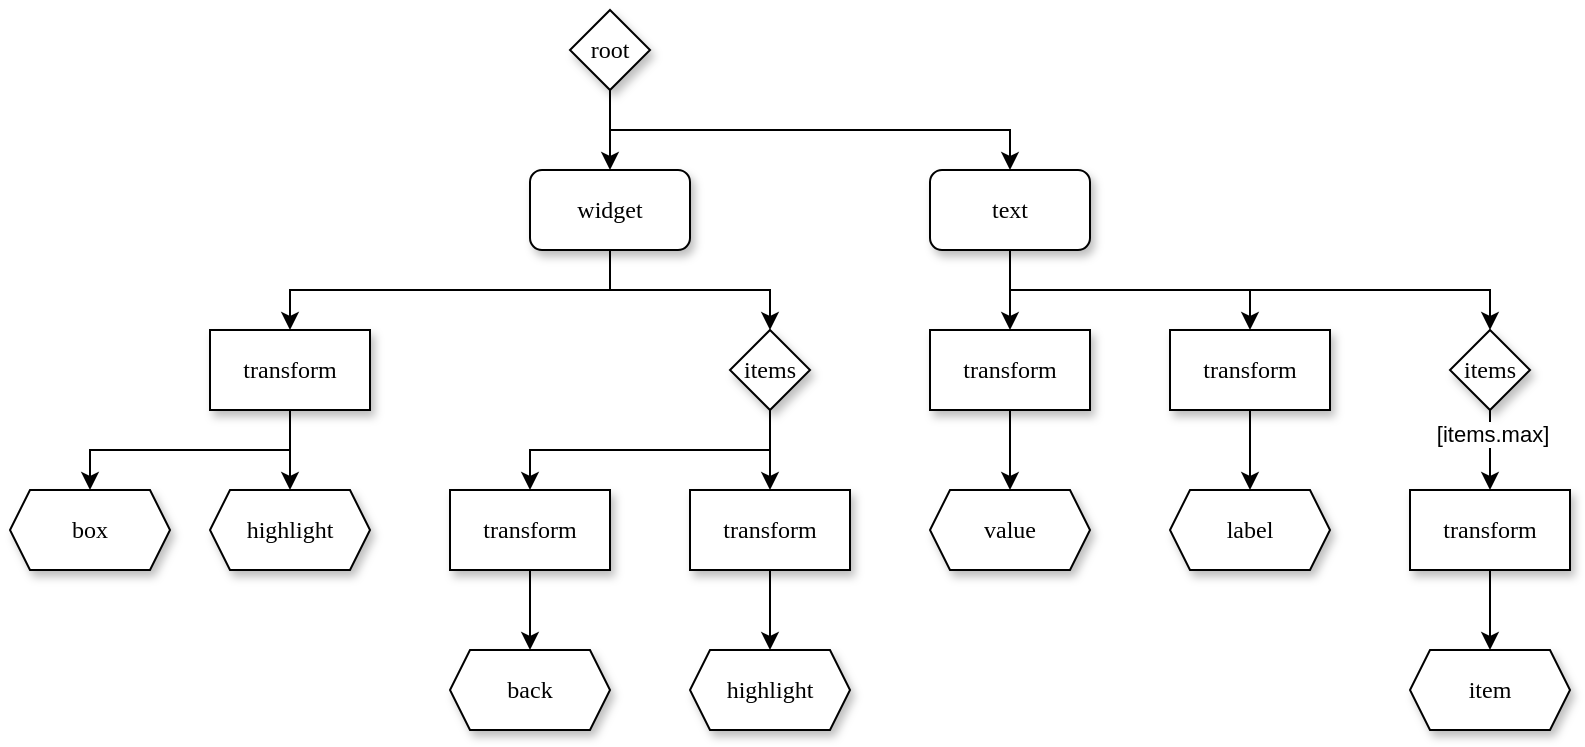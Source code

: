 <mxfile>
    <diagram id="cD52tqRjU22jmfu8s6Lm" name="Page-1">
        <mxGraphModel dx="1675" dy="438" grid="1" gridSize="10" guides="1" tooltips="1" connect="1" arrows="1" fold="1" page="1" pageScale="1" pageWidth="850" pageHeight="1100" math="0" shadow="0">
            <root>
                <mxCell id="0"/>
                <mxCell id="1" parent="0"/>
                <mxCell id="181" style="edgeStyle=none;html=1;entryX=0.5;entryY=0;entryDx=0;entryDy=0;fontFamily=Lucida Console;rounded=0;" parent="1" target="201" edge="1">
                    <mxGeometry relative="1" as="geometry">
                        <mxPoint x="-160" y="220" as="sourcePoint"/>
                        <mxPoint x="-260" y="220" as="targetPoint"/>
                        <Array as="points">
                            <mxPoint x="-260" y="220"/>
                        </Array>
                    </mxGeometry>
                </mxCell>
                <mxCell id="182" style="edgeStyle=none;html=1;exitX=0.5;exitY=1;exitDx=0;exitDy=0;entryX=0.5;entryY=0;entryDx=0;entryDy=0;fontFamily=Lucida Console;" parent="1" source="174" target="202" edge="1">
                    <mxGeometry relative="1" as="geometry">
                        <mxPoint x="-160" y="220" as="targetPoint"/>
                    </mxGeometry>
                </mxCell>
                <mxCell id="174" value="transform" style="rounded=0;whiteSpace=wrap;html=1;shadow=1;fontFamily=Lucida Console;" parent="1" vertex="1">
                    <mxGeometry x="-200" y="160" width="80" height="40" as="geometry"/>
                </mxCell>
                <mxCell id="184" style="edgeStyle=none;html=1;exitX=0.5;exitY=1;exitDx=0;exitDy=0;entryX=0.5;entryY=0;entryDx=0;entryDy=0;fontFamily=Lucida Console;" parent="1" source="176" target="204" edge="1">
                    <mxGeometry relative="1" as="geometry">
                        <mxPoint x="200" y="220" as="targetPoint"/>
                    </mxGeometry>
                </mxCell>
                <mxCell id="176" value="transform" style="rounded=0;whiteSpace=wrap;html=1;shadow=1;fontFamily=Lucida Console;" parent="1" vertex="1">
                    <mxGeometry x="160" y="160" width="80" height="40" as="geometry"/>
                </mxCell>
                <mxCell id="189" style="edgeStyle=none;rounded=0;html=1;exitX=0.5;exitY=1;exitDx=0;exitDy=0;entryX=0.5;entryY=0;entryDx=0;entryDy=0;fontFamily=Lucida Console;" parent="1" source="197" target="174" edge="1">
                    <mxGeometry relative="1" as="geometry">
                        <mxPoint y="120" as="sourcePoint"/>
                        <Array as="points">
                            <mxPoint y="140"/>
                            <mxPoint x="-160" y="140"/>
                        </Array>
                    </mxGeometry>
                </mxCell>
                <mxCell id="192" style="edgeStyle=none;rounded=0;html=1;exitX=0.5;exitY=1;exitDx=0;exitDy=0;entryX=0.5;entryY=0;entryDx=0;entryDy=0;fontFamily=Lucida Console;" parent="1" source="198" target="176" edge="1">
                    <mxGeometry relative="1" as="geometry">
                        <mxPoint x="200" y="120" as="sourcePoint"/>
                    </mxGeometry>
                </mxCell>
                <mxCell id="199" style="edgeStyle=none;rounded=0;html=1;exitX=0.5;exitY=1;exitDx=0;exitDy=0;entryX=0.5;entryY=0;entryDx=0;entryDy=0;fontFamily=Lucida Console;" parent="1" source="194" target="197" edge="1">
                    <mxGeometry relative="1" as="geometry"/>
                </mxCell>
                <mxCell id="200" style="edgeStyle=none;rounded=0;html=1;exitX=0.5;exitY=1;exitDx=0;exitDy=0;entryX=0.5;entryY=0;entryDx=0;entryDy=0;fontFamily=Lucida Console;" parent="1" source="194" target="198" edge="1">
                    <mxGeometry relative="1" as="geometry">
                        <Array as="points">
                            <mxPoint y="60"/>
                            <mxPoint x="200" y="60"/>
                        </Array>
                    </mxGeometry>
                </mxCell>
                <mxCell id="194" value="root" style="rhombus;whiteSpace=wrap;html=1;shadow=1;fontFamily=Lucida Console;" parent="1" vertex="1">
                    <mxGeometry x="-20" width="40" height="40" as="geometry"/>
                </mxCell>
                <mxCell id="225" style="edgeStyle=none;rounded=0;html=1;exitX=0.5;exitY=1;exitDx=0;exitDy=0;entryX=0.5;entryY=0;entryDx=0;entryDy=0;" edge="1" parent="1" source="197" target="216">
                    <mxGeometry relative="1" as="geometry">
                        <Array as="points">
                            <mxPoint y="140"/>
                            <mxPoint x="80" y="140"/>
                        </Array>
                    </mxGeometry>
                </mxCell>
                <mxCell id="197" value="widget" style="rounded=1;whiteSpace=wrap;html=1;shadow=1;fontFamily=Lucida Console;" parent="1" vertex="1">
                    <mxGeometry x="-40" y="80" width="80" height="40" as="geometry"/>
                </mxCell>
                <mxCell id="206" style="edgeStyle=none;html=1;exitX=0.5;exitY=1;exitDx=0;exitDy=0;entryX=0.5;entryY=0;entryDx=0;entryDy=0;rounded=0;" edge="1" parent="1" source="198" target="205">
                    <mxGeometry relative="1" as="geometry">
                        <Array as="points">
                            <mxPoint x="200" y="140"/>
                            <mxPoint x="320" y="140"/>
                        </Array>
                    </mxGeometry>
                </mxCell>
                <mxCell id="212" style="edgeStyle=none;rounded=0;html=1;exitX=0.5;exitY=1;exitDx=0;exitDy=0;entryX=0.5;entryY=0;entryDx=0;entryDy=0;" edge="1" parent="1" source="198" target="213">
                    <mxGeometry relative="1" as="geometry">
                        <Array as="points">
                            <mxPoint x="200" y="140"/>
                            <mxPoint x="440" y="140"/>
                        </Array>
                    </mxGeometry>
                </mxCell>
                <mxCell id="198" value="text" style="rounded=1;whiteSpace=wrap;html=1;shadow=1;fontFamily=Lucida Console;" parent="1" vertex="1">
                    <mxGeometry x="160" y="80" width="80" height="40" as="geometry"/>
                </mxCell>
                <mxCell id="201" value="box" style="shape=hexagon;perimeter=hexagonPerimeter2;whiteSpace=wrap;html=1;fixedSize=1;fontFamily=Lucida Console;shadow=1;size=10;" parent="1" vertex="1">
                    <mxGeometry x="-300" y="240" width="80" height="40" as="geometry"/>
                </mxCell>
                <mxCell id="202" value="highlight" style="shape=hexagon;perimeter=hexagonPerimeter2;whiteSpace=wrap;html=1;fixedSize=1;fontFamily=Lucida Console;shadow=1;size=10;" parent="1" vertex="1">
                    <mxGeometry x="-200" y="240" width="80" height="40" as="geometry"/>
                </mxCell>
                <mxCell id="204" value="value" style="shape=hexagon;perimeter=hexagonPerimeter2;whiteSpace=wrap;html=1;fixedSize=1;fontFamily=Lucida Console;shadow=1;size=10;" parent="1" vertex="1">
                    <mxGeometry x="160" y="240" width="80" height="40" as="geometry"/>
                </mxCell>
                <mxCell id="208" style="edgeStyle=none;rounded=0;html=1;exitX=0.5;exitY=1;exitDx=0;exitDy=0;entryX=0.5;entryY=0;entryDx=0;entryDy=0;" edge="1" parent="1" source="205" target="207">
                    <mxGeometry relative="1" as="geometry"/>
                </mxCell>
                <mxCell id="205" value="transform" style="rounded=0;whiteSpace=wrap;html=1;shadow=1;fontFamily=Lucida Console;" vertex="1" parent="1">
                    <mxGeometry x="280" y="160" width="80" height="40" as="geometry"/>
                </mxCell>
                <mxCell id="207" value="label" style="shape=hexagon;perimeter=hexagonPerimeter2;whiteSpace=wrap;html=1;fixedSize=1;fontFamily=Lucida Console;shadow=1;size=10;" vertex="1" parent="1">
                    <mxGeometry x="280" y="240" width="80" height="40" as="geometry"/>
                </mxCell>
                <mxCell id="209" style="edgeStyle=none;rounded=0;html=1;exitX=0.5;exitY=1;exitDx=0;exitDy=0;entryX=0.5;entryY=0;entryDx=0;entryDy=0;" edge="1" parent="1" source="210" target="211">
                    <mxGeometry relative="1" as="geometry"/>
                </mxCell>
                <mxCell id="210" value="transform" style="rounded=0;whiteSpace=wrap;html=1;shadow=1;fontFamily=Lucida Console;" vertex="1" parent="1">
                    <mxGeometry x="400" y="240" width="80" height="40" as="geometry"/>
                </mxCell>
                <mxCell id="211" value="item" style="shape=hexagon;perimeter=hexagonPerimeter2;whiteSpace=wrap;html=1;fixedSize=1;fontFamily=Lucida Console;shadow=1;size=10;" vertex="1" parent="1">
                    <mxGeometry x="400" y="320" width="80" height="40" as="geometry"/>
                </mxCell>
                <mxCell id="214" style="edgeStyle=none;rounded=0;html=1;exitX=0.5;exitY=1;exitDx=0;exitDy=0;entryX=0.5;entryY=0;entryDx=0;entryDy=0;" edge="1" parent="1" source="213" target="210">
                    <mxGeometry relative="1" as="geometry"/>
                </mxCell>
                <mxCell id="215" value="[items.max]" style="edgeLabel;html=1;align=center;verticalAlign=middle;resizable=0;points=[];" vertex="1" connectable="0" parent="214">
                    <mxGeometry x="-0.429" y="1" relative="1" as="geometry">
                        <mxPoint as="offset"/>
                    </mxGeometry>
                </mxCell>
                <mxCell id="213" value="items" style="rhombus;whiteSpace=wrap;html=1;shadow=1;fontFamily=Lucida Console;" vertex="1" parent="1">
                    <mxGeometry x="420" y="160" width="40" height="40" as="geometry"/>
                </mxCell>
                <mxCell id="226" style="edgeStyle=none;rounded=0;html=1;exitX=0.5;exitY=1;exitDx=0;exitDy=0;entryX=0.5;entryY=0;entryDx=0;entryDy=0;" edge="1" parent="1" source="216" target="220">
                    <mxGeometry relative="1" as="geometry"/>
                </mxCell>
                <mxCell id="227" style="edgeStyle=none;rounded=0;html=1;exitX=0.5;exitY=1;exitDx=0;exitDy=0;entryX=0.5;entryY=0;entryDx=0;entryDy=0;" edge="1" parent="1" source="216" target="223">
                    <mxGeometry relative="1" as="geometry">
                        <Array as="points">
                            <mxPoint x="80" y="220"/>
                            <mxPoint x="-40" y="220"/>
                        </Array>
                    </mxGeometry>
                </mxCell>
                <mxCell id="216" value="items" style="rhombus;whiteSpace=wrap;html=1;shadow=1;fontFamily=Lucida Console;" vertex="1" parent="1">
                    <mxGeometry x="60" y="160" width="40" height="40" as="geometry"/>
                </mxCell>
                <mxCell id="219" style="edgeStyle=none;rounded=0;html=1;exitX=0.5;exitY=1;exitDx=0;exitDy=0;entryX=0.5;entryY=0;entryDx=0;entryDy=0;" edge="1" parent="1" source="220" target="221">
                    <mxGeometry relative="1" as="geometry"/>
                </mxCell>
                <mxCell id="220" value="transform" style="rounded=0;whiteSpace=wrap;html=1;shadow=1;fontFamily=Lucida Console;" vertex="1" parent="1">
                    <mxGeometry x="40" y="240" width="80" height="40" as="geometry"/>
                </mxCell>
                <mxCell id="221" value="highlight" style="shape=hexagon;perimeter=hexagonPerimeter2;whiteSpace=wrap;html=1;fixedSize=1;fontFamily=Lucida Console;shadow=1;size=10;" vertex="1" parent="1">
                    <mxGeometry x="40" y="320" width="80" height="40" as="geometry"/>
                </mxCell>
                <mxCell id="222" style="edgeStyle=none;rounded=0;html=1;exitX=0.5;exitY=1;exitDx=0;exitDy=0;entryX=0.5;entryY=0;entryDx=0;entryDy=0;" edge="1" parent="1" source="223" target="224">
                    <mxGeometry relative="1" as="geometry"/>
                </mxCell>
                <mxCell id="223" value="transform" style="rounded=0;whiteSpace=wrap;html=1;shadow=1;fontFamily=Lucida Console;" vertex="1" parent="1">
                    <mxGeometry x="-80" y="240" width="80" height="40" as="geometry"/>
                </mxCell>
                <mxCell id="224" value="back" style="shape=hexagon;perimeter=hexagonPerimeter2;whiteSpace=wrap;html=1;fixedSize=1;fontFamily=Lucida Console;shadow=1;size=10;" vertex="1" parent="1">
                    <mxGeometry x="-80" y="320" width="80" height="40" as="geometry"/>
                </mxCell>
            </root>
        </mxGraphModel>
    </diagram>
</mxfile>